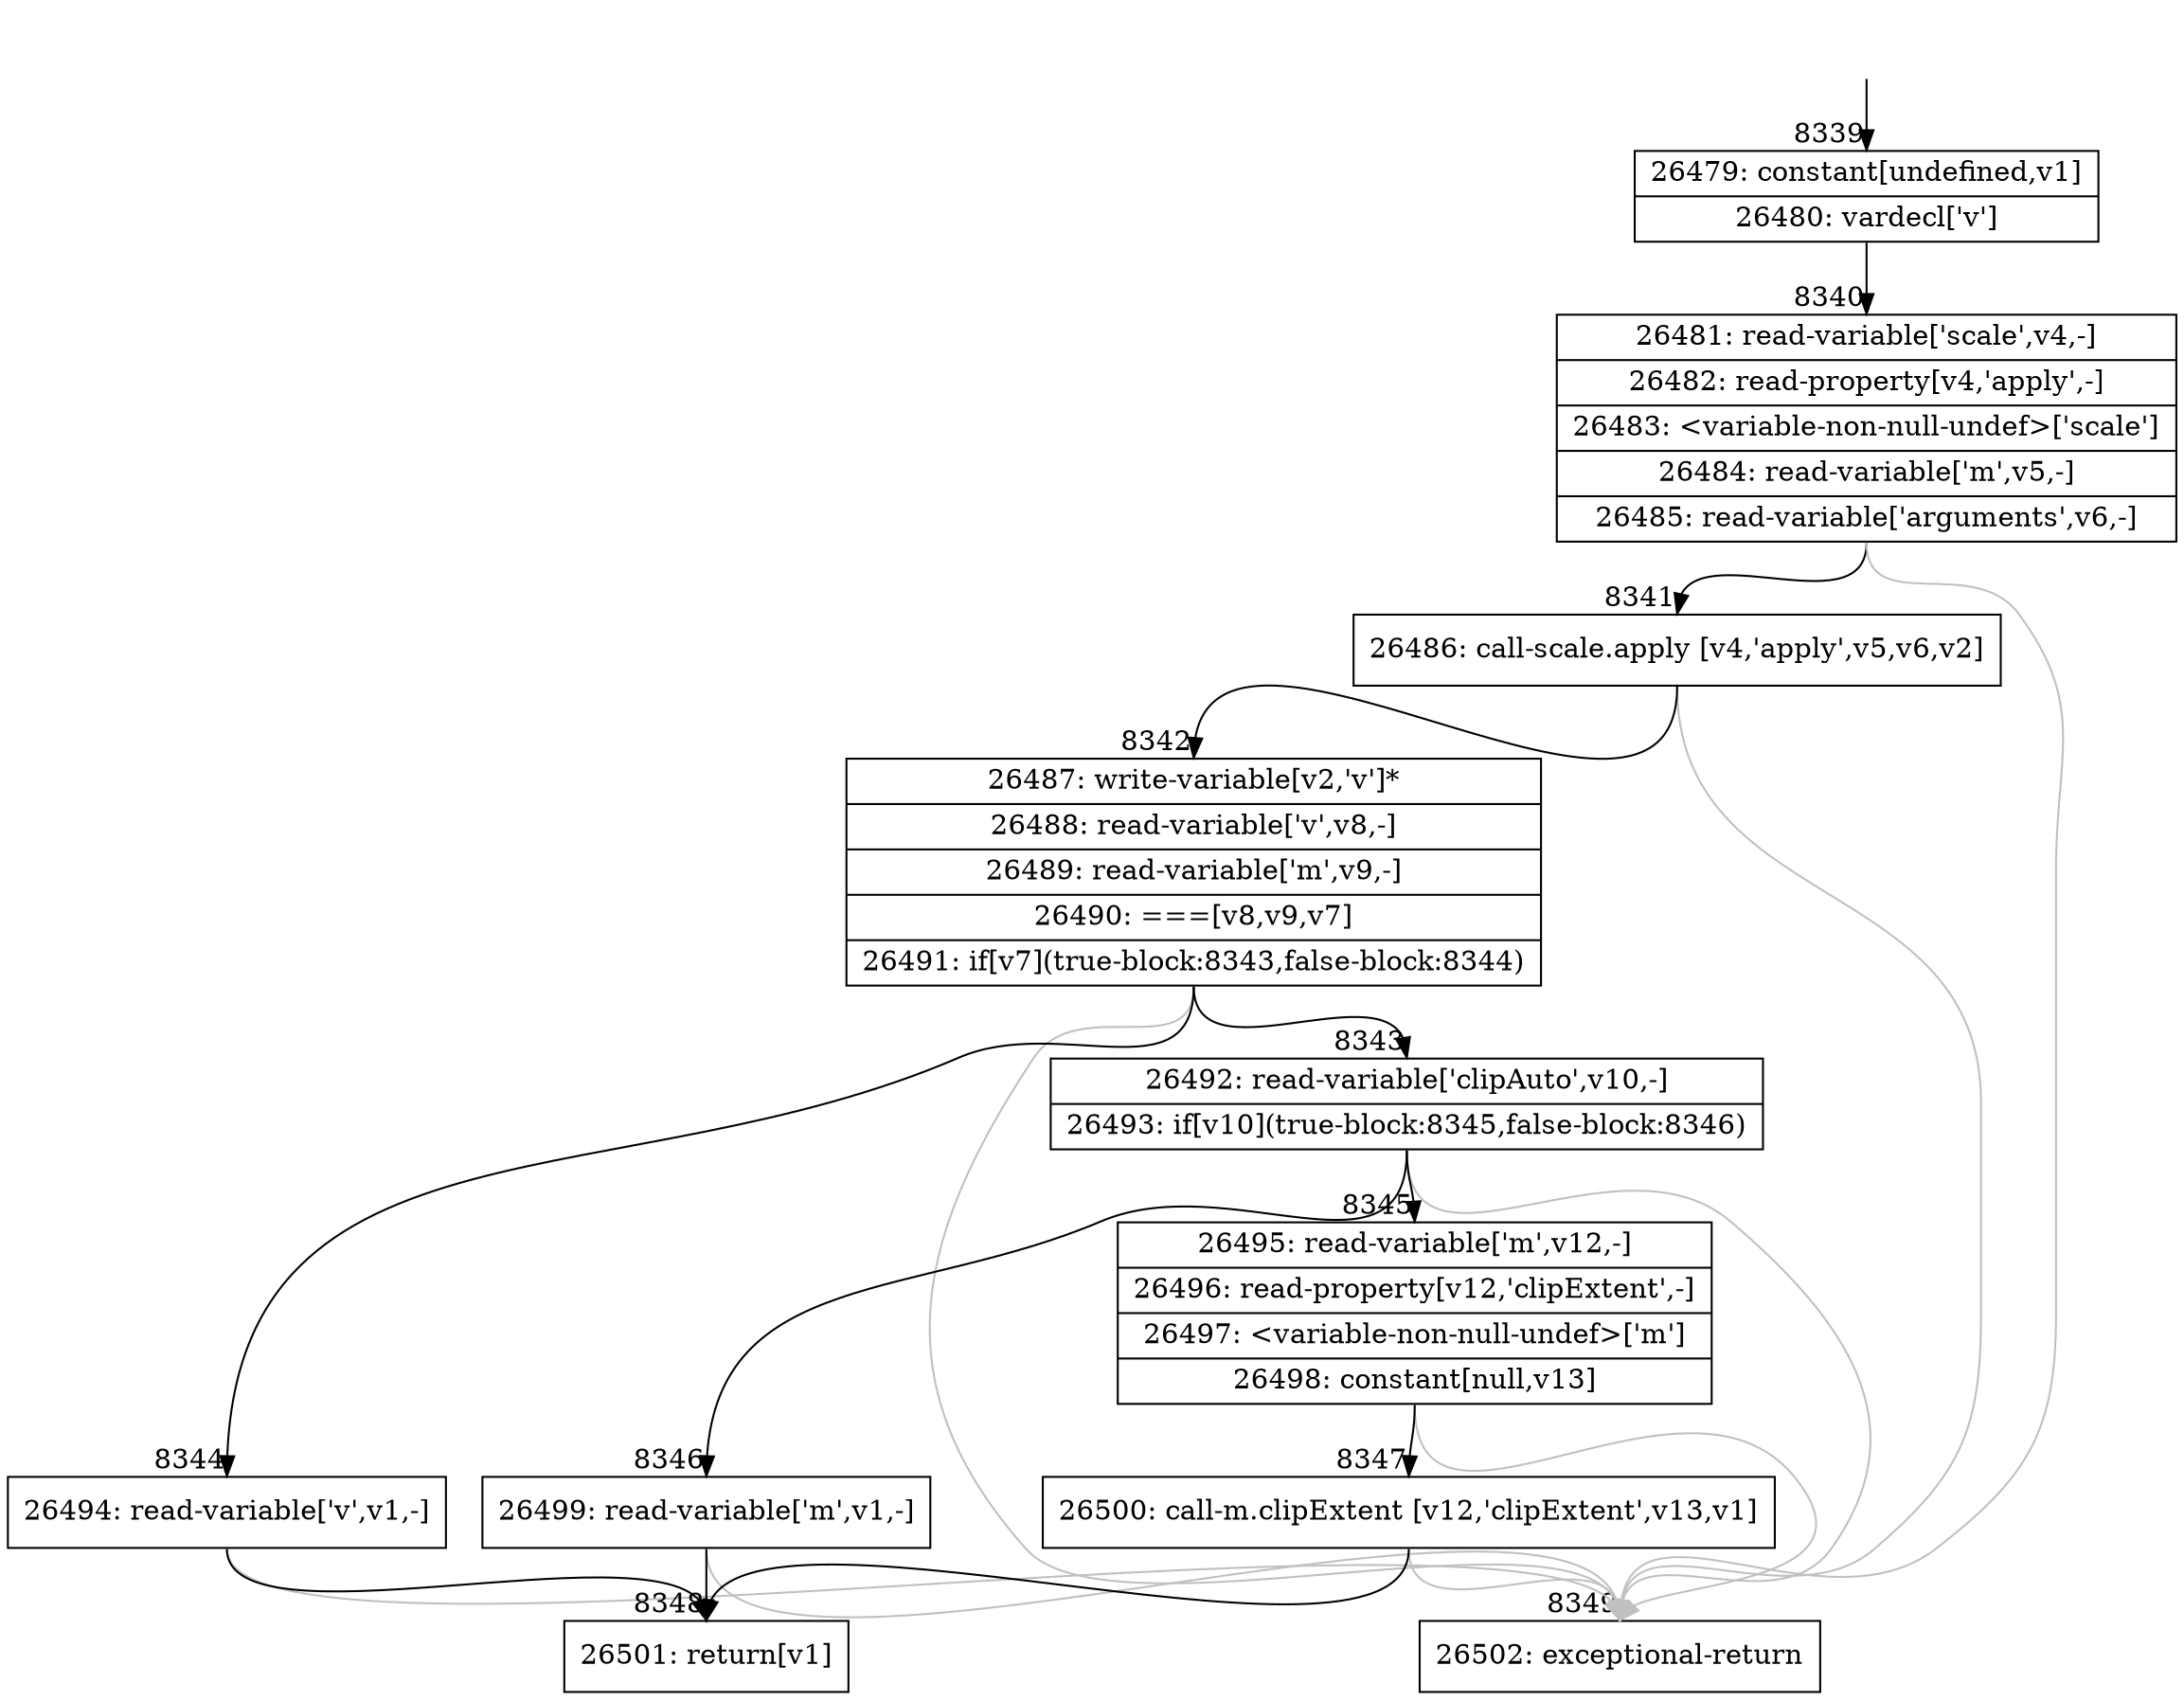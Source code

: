 digraph {
rankdir="TD"
BB_entry792[shape=none,label=""];
BB_entry792 -> BB8339 [tailport=s, headport=n, headlabel="    8339"]
BB8339 [shape=record label="{26479: constant[undefined,v1]|26480: vardecl['v']}" ] 
BB8339 -> BB8340 [tailport=s, headport=n, headlabel="      8340"]
BB8340 [shape=record label="{26481: read-variable['scale',v4,-]|26482: read-property[v4,'apply',-]|26483: \<variable-non-null-undef\>['scale']|26484: read-variable['m',v5,-]|26485: read-variable['arguments',v6,-]}" ] 
BB8340 -> BB8341 [tailport=s, headport=n, headlabel="      8341"]
BB8340 -> BB8349 [tailport=s, headport=n, color=gray, headlabel="      8349"]
BB8341 [shape=record label="{26486: call-scale.apply [v4,'apply',v5,v6,v2]}" ] 
BB8341 -> BB8342 [tailport=s, headport=n, headlabel="      8342"]
BB8341 -> BB8349 [tailport=s, headport=n, color=gray]
BB8342 [shape=record label="{26487: write-variable[v2,'v']*|26488: read-variable['v',v8,-]|26489: read-variable['m',v9,-]|26490: ===[v8,v9,v7]|26491: if[v7](true-block:8343,false-block:8344)}" ] 
BB8342 -> BB8343 [tailport=s, headport=n, headlabel="      8343"]
BB8342 -> BB8344 [tailport=s, headport=n, headlabel="      8344"]
BB8342 -> BB8349 [tailport=s, headport=n, color=gray]
BB8343 [shape=record label="{26492: read-variable['clipAuto',v10,-]|26493: if[v10](true-block:8345,false-block:8346)}" ] 
BB8343 -> BB8345 [tailport=s, headport=n, headlabel="      8345"]
BB8343 -> BB8346 [tailport=s, headport=n, headlabel="      8346"]
BB8343 -> BB8349 [tailport=s, headport=n, color=gray]
BB8344 [shape=record label="{26494: read-variable['v',v1,-]}" ] 
BB8344 -> BB8348 [tailport=s, headport=n, headlabel="      8348"]
BB8344 -> BB8349 [tailport=s, headport=n, color=gray]
BB8345 [shape=record label="{26495: read-variable['m',v12,-]|26496: read-property[v12,'clipExtent',-]|26497: \<variable-non-null-undef\>['m']|26498: constant[null,v13]}" ] 
BB8345 -> BB8347 [tailport=s, headport=n, headlabel="      8347"]
BB8345 -> BB8349 [tailport=s, headport=n, color=gray]
BB8346 [shape=record label="{26499: read-variable['m',v1,-]}" ] 
BB8346 -> BB8348 [tailport=s, headport=n]
BB8346 -> BB8349 [tailport=s, headport=n, color=gray]
BB8347 [shape=record label="{26500: call-m.clipExtent [v12,'clipExtent',v13,v1]}" ] 
BB8347 -> BB8348 [tailport=s, headport=n]
BB8347 -> BB8349 [tailport=s, headport=n, color=gray]
BB8348 [shape=record label="{26501: return[v1]}" ] 
BB8349 [shape=record label="{26502: exceptional-return}" ] 
//#$~ 4736
}
